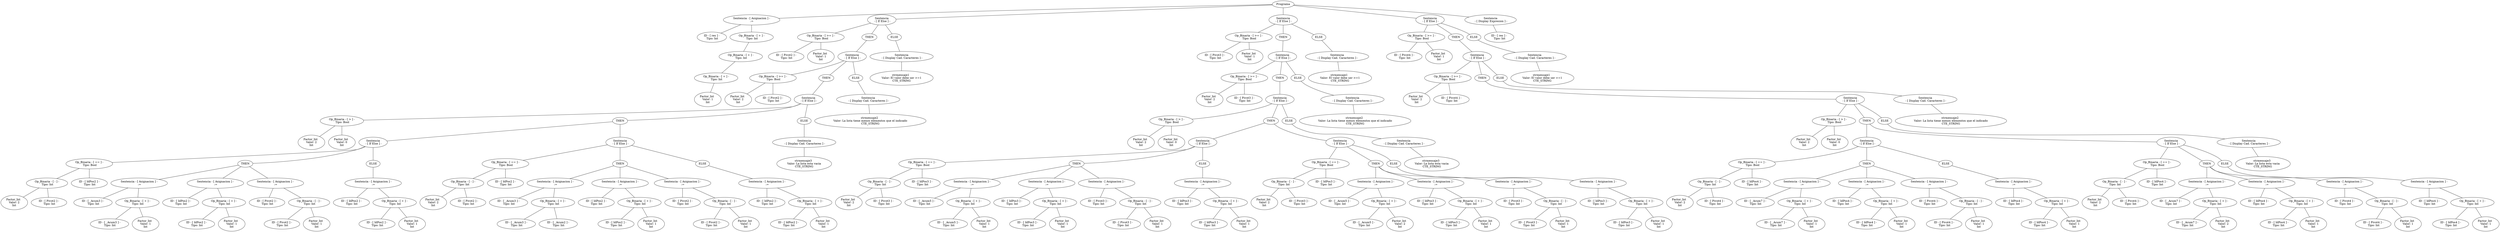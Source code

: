 graph G {nodo_programa[label="Programa"]
nodo_1425660606[label="Sentencia - [ Asignacion ] -
 :="]
nodo_programa--nodo_1425660606
nodo_1701315233[label=" ID - [ res ] - 
 Tipo: Int"]
nodo_1425660606--nodo_1701315233
nodo_745906135[label=" Op_Binaria - [ + ] - 
 Tipo: Int"]
nodo_1425660606--nodo_745906135
nodo_1106279507[label=" Op_Binaria - [ + ] - 
 Tipo: Int"]
nodo_745906135--nodo_1106279507
nodo_712697015[label=" Op_Binaria - [ + ] - 
 Tipo: Int"]
nodo_1106279507--nodo_712697015
nodo_1995167992[label="Sentencia
 - [ If Else ] -"]
nodo_programa--nodo_1995167992
nodo_485710157[label=" Op_Binaria - [ >= ] - 
 Tipo: Bool"]
nodo_1995167992--nodo_485710157
nodo_1202507358[label=" ID - [ Pivot2 ] - 
 Tipo: Int"]
nodo_485710157--nodo_1202507358
nodo_1660199168[label="Factor_Int  
 Valor: 1 
Int"]
nodo_485710157--nodo_1660199168
nodo_19951679921[label="THEN"]
nodo_1995167992--nodo_19951679921
nodo_1248889278[label="Sentencia
 - [ If Else ] -"]
nodo_19951679921--nodo_1248889278
nodo_1288669324[label=" Op_Binaria - [ >= ] - 
 Tipo: Bool"]
nodo_1248889278--nodo_1288669324
nodo_1840279925[label="Factor_Int  
 Valor: 2 
Int"]
nodo_1288669324--nodo_1840279925
nodo_705372514[label=" ID - [ Pivot2 ] - 
 Tipo: Int"]
nodo_1288669324--nodo_705372514
nodo_12488892781[label="THEN"]
nodo_1248889278--nodo_12488892781
nodo_1693999332[label="Sentencia
 - [ If Else ] -"]
nodo_12488892781--nodo_1693999332
nodo_1422073631[label=" Op_Binaria - [ > ] - 
 Tipo: Bool"]
nodo_1693999332--nodo_1422073631
nodo_974583595[label="Factor_Int  
 Valor: 2 
Int"]
nodo_1422073631--nodo_974583595
nodo_1231409466[label="Factor_Int  
 Valor: 0 
Int"]
nodo_1422073631--nodo_1231409466
nodo_16939993321[label="THEN"]
nodo_1693999332--nodo_16939993321
nodo_1857910706[label="Sentencia
 - [ If Else ] -"]
nodo_16939993321--nodo_1857910706
nodo_583710365[label=" Op_Binaria - [ == ] - 
 Tipo: Bool"]
nodo_1857910706--nodo_583710365
nodo_795386432[label=" Op_Binaria - [ - ] - 
 Tipo: Int"]
nodo_583710365--nodo_795386432
nodo_1214470806[label="Factor_Int  
 Valor: 2 
Int"]
nodo_795386432--nodo_1214470806
nodo_1298576591[label=" ID - [ Pivot2 ] - 
 Tipo: Int"]
nodo_795386432--nodo_1298576591
nodo_988781984[label=" ID - [ IdPos2 ] - 
 Tipo: Int"]
nodo_583710365--nodo_988781984
nodo_18579107061[label="THEN"]
nodo_1857910706--nodo_18579107061
nodo_1350521375[label="Sentencia - [ Asignacion ] -
 :="]
nodo_18579107061--nodo_1350521375
nodo_43648364[label=" ID - [ _Acum3 ] - 
 Tipo: Int"]
nodo_1350521375--nodo_43648364
nodo_2049050940[label=" Op_Binaria - [ + ] - 
 Tipo: Int"]
nodo_1350521375--nodo_2049050940
nodo_1021745477[label=" ID - [ _Acum3 ] - 
 Tipo: Int"]
nodo_2049050940--nodo_1021745477
nodo_1427288568[label="Factor_Int  
 Valor: 1 
Int"]
nodo_2049050940--nodo_1427288568
nodo_379833196[label="Sentencia - [ Asignacion ] -
 :="]
nodo_18579107061--nodo_379833196
nodo_1153441201[label=" ID - [ IdPos2 ] - 
 Tipo: Int"]
nodo_379833196--nodo_1153441201
nodo_784435196[label=" Op_Binaria - [ + ] - 
 Tipo: Int"]
nodo_379833196--nodo_784435196
nodo_644157392[label=" ID - [ IdPos2 ] - 
 Tipo: Int"]
nodo_784435196--nodo_644157392
nodo_781539547[label="Factor_Int  
 Valor: 1 
Int"]
nodo_784435196--nodo_781539547
nodo_1786570029[label="Sentencia - [ Asignacion ] -
 :="]
nodo_18579107061--nodo_1786570029
nodo_1210081785[label=" ID - [ Pivot2 ] - 
 Tipo: Int"]
nodo_1786570029--nodo_1210081785
nodo_1177943202[label=" Op_Binaria - [ - ] - 
 Tipo: Int"]
nodo_1786570029--nodo_1177943202
nodo_1122117439[label=" ID - [ Pivot2 ] - 
 Tipo: Int"]
nodo_1177943202--nodo_1122117439
nodo_1337649091[label="Factor_Int  
 Valor: 1 
Int"]
nodo_1177943202--nodo_1337649091
nodo_18579107062[label="ELSE"]
nodo_1857910706--nodo_18579107062
nodo_81688676[label="Sentencia - [ Asignacion ] -
 :="]
nodo_18579107062--nodo_81688676
nodo_1843877041[label=" ID - [ IdPos2 ] - 
 Tipo: Int"]
nodo_81688676--nodo_1843877041
nodo_1055874541[label=" Op_Binaria - [ + ] - 
 Tipo: Int"]
nodo_81688676--nodo_1055874541
nodo_645083404[label=" ID - [ IdPos2 ] - 
 Tipo: Int"]
nodo_1055874541--nodo_645083404
nodo_1360617726[label="Factor_Int  
 Valor: 1 
Int"]
nodo_1055874541--nodo_1360617726
nodo_101508272[label="Sentencia
 - [ If Else ] -"]
nodo_16939993321--nodo_101508272
nodo_1120453033[label=" Op_Binaria - [ == ] - 
 Tipo: Bool"]
nodo_101508272--nodo_1120453033
nodo_2097963949[label=" Op_Binaria - [ - ] - 
 Tipo: Int"]
nodo_1120453033--nodo_2097963949
nodo_1728635490[label="Factor_Int  
 Valor: 2 
Int"]
nodo_2097963949--nodo_1728635490
nodo_113288023[label=" ID - [ Pivot2 ] - 
 Tipo: Int"]
nodo_2097963949--nodo_113288023
nodo_33685423[label=" ID - [ IdPos2 ] - 
 Tipo: Int"]
nodo_1120453033--nodo_33685423
nodo_1015082721[label="THEN"]
nodo_101508272--nodo_1015082721
nodo_470742345[label="Sentencia - [ Asignacion ] -
 :="]
nodo_1015082721--nodo_470742345
nodo_1010110296[label=" ID - [ _Acum3 ] - 
 Tipo: Int"]
nodo_470742345--nodo_1010110296
nodo_1064098194[label=" Op_Binaria - [ + ] - 
 Tipo: Int"]
nodo_470742345--nodo_1064098194
nodo_840803671[label=" ID - [ _Acum3 ] - 
 Tipo: Int"]
nodo_1064098194--nodo_840803671
nodo_1498589920[label=" ID - [ _Acum2 ] - 
 Tipo: Int"]
nodo_1064098194--nodo_1498589920
nodo_1292443997[label="Sentencia - [ Asignacion ] -
 :="]
nodo_1015082721--nodo_1292443997
nodo_351322407[label=" ID - [ IdPos2 ] - 
 Tipo: Int"]
nodo_1292443997--nodo_351322407
nodo_1268312563[label=" Op_Binaria - [ + ] - 
 Tipo: Int"]
nodo_1292443997--nodo_1268312563
nodo_122769354[label=" ID - [ IdPos2 ] - 
 Tipo: Int"]
nodo_1268312563--nodo_122769354
nodo_56006068[label="Factor_Int  
 Valor: 1 
Int"]
nodo_1268312563--nodo_56006068
nodo_289244416[label="Sentencia - [ Asignacion ] -
 :="]
nodo_1015082721--nodo_289244416
nodo_493232549[label=" ID - [ Pivot2 ] - 
 Tipo: Int"]
nodo_289244416--nodo_493232549
nodo_272892636[label=" Op_Binaria - [ - ] - 
 Tipo: Int"]
nodo_289244416--nodo_272892636
nodo_663281237[label=" ID - [ Pivot2 ] - 
 Tipo: Int"]
nodo_272892636--nodo_663281237
nodo_1516263969[label="Factor_Int  
 Valor: 1 
Int"]
nodo_272892636--nodo_1516263969
nodo_1015082722[label="ELSE"]
nodo_101508272--nodo_1015082722
nodo_1990669249[label="Sentencia - [ Asignacion ] -
 :="]
nodo_1015082722--nodo_1990669249
nodo_1178967339[label=" ID - [ IdPos2 ] - 
 Tipo: Int"]
nodo_1990669249--nodo_1178967339
nodo_668899776[label=" Op_Binaria - [ + ] - 
 Tipo: Int"]
nodo_1990669249--nodo_668899776
nodo_2134339144[label=" ID - [ IdPos2 ] - 
 Tipo: Int"]
nodo_668899776--nodo_2134339144
nodo_817984340[label="Factor_Int  
 Valor: 1 
Int"]
nodo_668899776--nodo_817984340
nodo_16939993322[label="ELSE"]
nodo_1693999332--nodo_16939993322
nodo_1510415522[label="Sentencia
 - [ Display Cad. Caracteres ] -"]
nodo_16939993322--nodo_1510415522
nodo_155492027[label="strmensaje3  
 Valor: La lista esta vacia 
CTE_STRING"]
nodo_1510415522--nodo_155492027
nodo_12488892782[label="ELSE"]
nodo_1248889278--nodo_12488892782
nodo_1296430325[label="Sentencia
 - [ Display Cad. Caracteres ] -"]
nodo_12488892782--nodo_1296430325
nodo_1982166490[label="strmensaje2  
 Valor: La lista tiene menos elementos que el indicado 
CTE_STRING"]
nodo_1296430325--nodo_1982166490
nodo_19951679922[label="ELSE"]
nodo_1995167992--nodo_19951679922
nodo_346396080[label="Sentencia
 - [ Display Cad. Caracteres ] -"]
nodo_19951679922--nodo_346396080
nodo_960061657[label="strmensaje1  
 Valor: El valor debe ser >=1 
CTE_STRING"]
nodo_346396080--nodo_960061657
nodo_609679677[label="Factor_Int  
 Valor: 1 
Int"]
nodo_712697015--nodo_609679677
nodo_1538906455[label="Sentencia
 - [ If Else ] -"]
nodo_programa--nodo_1538906455
nodo_108002399[label=" Op_Binaria - [ >= ] - 
 Tipo: Bool"]
nodo_1538906455--nodo_108002399
nodo_1046470967[label=" ID - [ Pivot3 ] - 
 Tipo: Int"]
nodo_108002399--nodo_1046470967
nodo_1284665741[label="Factor_Int  
 Valor: 1 
Int"]
nodo_108002399--nodo_1284665741
nodo_15389064551[label="THEN"]
nodo_1538906455--nodo_15389064551
nodo_1500805673[label="Sentencia
 - [ If Else ] -"]
nodo_15389064551--nodo_1500805673
nodo_545323100[label=" Op_Binaria - [ >= ] - 
 Tipo: Bool"]
nodo_1500805673--nodo_545323100
nodo_1628959522[label="Factor_Int  
 Valor: 2 
Int"]
nodo_545323100--nodo_1628959522
nodo_1045883028[label=" ID - [ Pivot3 ] - 
 Tipo: Int"]
nodo_545323100--nodo_1045883028
nodo_15008056731[label="THEN"]
nodo_1500805673--nodo_15008056731
nodo_1141467205[label="Sentencia
 - [ If Else ] -"]
nodo_15008056731--nodo_1141467205
nodo_1668037248[label=" Op_Binaria - [ > ] - 
 Tipo: Bool"]
nodo_1141467205--nodo_1668037248
nodo_1035754284[label="Factor_Int  
 Valor: 2 
Int"]
nodo_1668037248--nodo_1035754284
nodo_883361351[label="Factor_Int  
 Valor: 0 
Int"]
nodo_1668037248--nodo_883361351
nodo_11414672051[label="THEN"]
nodo_1141467205--nodo_11414672051
nodo_1004735446[label="Sentencia
 - [ If Else ] -"]
nodo_11414672051--nodo_1004735446
nodo_962170384[label=" Op_Binaria - [ == ] - 
 Tipo: Bool"]
nodo_1004735446--nodo_962170384
nodo_1726207788[label=" Op_Binaria - [ - ] - 
 Tipo: Int"]
nodo_962170384--nodo_1726207788
nodo_1786405001[label="Factor_Int  
 Valor: 2 
Int"]
nodo_1726207788--nodo_1786405001
nodo_1239710635[label=" ID - [ Pivot3 ] - 
 Tipo: Int"]
nodo_1726207788--nodo_1239710635
nodo_1010320777[label=" ID - [ IdPos3 ] - 
 Tipo: Int"]
nodo_962170384--nodo_1010320777
nodo_10047354461[label="THEN"]
nodo_1004735446--nodo_10047354461
nodo_1150988181[label="Sentencia - [ Asignacion ] -
 :="]
nodo_10047354461--nodo_1150988181
nodo_2111693223[label=" ID - [ _Acum5 ] - 
 Tipo: Int"]
nodo_1150988181--nodo_2111693223
nodo_386851988[label=" Op_Binaria - [ + ] - 
 Tipo: Int"]
nodo_1150988181--nodo_386851988
nodo_1776615409[label=" ID - [ _Acum5 ] - 
 Tipo: Int"]
nodo_386851988--nodo_1776615409
nodo_1146591695[label="Factor_Int  
 Valor: 1 
Int"]
nodo_386851988--nodo_1146591695
nodo_2014511967[label="Sentencia - [ Asignacion ] -
 :="]
nodo_10047354461--nodo_2014511967
nodo_1792087331[label=" ID - [ IdPos3 ] - 
 Tipo: Int"]
nodo_2014511967--nodo_1792087331
nodo_177956521[label=" Op_Binaria - [ + ] - 
 Tipo: Int"]
nodo_2014511967--nodo_177956521
nodo_1145969532[label=" ID - [ IdPos3 ] - 
 Tipo: Int"]
nodo_177956521--nodo_1145969532
nodo_606593361[label="Factor_Int  
 Valor: 1 
Int"]
nodo_177956521--nodo_606593361
nodo_1178439931[label="Sentencia - [ Asignacion ] -
 :="]
nodo_10047354461--nodo_1178439931
nodo_398596283[label=" ID - [ Pivot3 ] - 
 Tipo: Int"]
nodo_1178439931--nodo_398596283
nodo_593720516[label=" Op_Binaria - [ - ] - 
 Tipo: Int"]
nodo_1178439931--nodo_593720516
nodo_945108112[label=" ID - [ Pivot3 ] - 
 Tipo: Int"]
nodo_593720516--nodo_945108112
nodo_306561321[label="Factor_Int  
 Valor: 1 
Int"]
nodo_593720516--nodo_306561321
nodo_10047354462[label="ELSE"]
nodo_1004735446--nodo_10047354462
nodo_356848666[label="Sentencia - [ Asignacion ] -
 :="]
nodo_10047354462--nodo_356848666
nodo_767072034[label=" ID - [ IdPos3 ] - 
 Tipo: Int"]
nodo_356848666--nodo_767072034
nodo_1020839857[label=" Op_Binaria - [ + ] - 
 Tipo: Int"]
nodo_356848666--nodo_1020839857
nodo_2622858[label=" ID - [ IdPos3 ] - 
 Tipo: Int"]
nodo_1020839857--nodo_2622858
nodo_1030763601[label="Factor_Int  
 Valor: 1 
Int"]
nodo_1020839857--nodo_1030763601
nodo_1410905434[label="Sentencia
 - [ If Else ] -"]
nodo_11414672051--nodo_1410905434
nodo_772216103[label=" Op_Binaria - [ == ] - 
 Tipo: Bool"]
nodo_1410905434--nodo_772216103
nodo_1858294072[label=" Op_Binaria - [ - ] - 
 Tipo: Int"]
nodo_772216103--nodo_1858294072
nodo_1387082253[label="Factor_Int  
 Valor: 2 
Int"]
nodo_1858294072--nodo_1387082253
nodo_1133444967[label=" ID - [ Pivot3 ] - 
 Tipo: Int"]
nodo_1858294072--nodo_1133444967
nodo_1438020636[label=" ID - [ IdPos3 ] - 
 Tipo: Int"]
nodo_772216103--nodo_1438020636
nodo_14109054341[label="THEN"]
nodo_1410905434--nodo_14109054341
nodo_562607363[label="Sentencia - [ Asignacion ] -
 :="]
nodo_14109054341--nodo_562607363
nodo_437175909[label=" ID - [ _Acum5 ] - 
 Tipo: Int"]
nodo_562607363--nodo_437175909
nodo_776959876[label=" Op_Binaria - [ + ] - 
 Tipo: Int"]
nodo_562607363--nodo_776959876
nodo_1212149957[label=" ID - [ _Acum5 ] - 
 Tipo: Int"]
nodo_776959876--nodo_1212149957
nodo_1948780529[label="Factor_Int  
 Valor: 2 
Int"]
nodo_776959876--nodo_1948780529
nodo_754676844[label="Sentencia - [ Asignacion ] -
 :="]
nodo_14109054341--nodo_754676844
nodo_1084928632[label=" ID - [ IdPos3 ] - 
 Tipo: Int"]
nodo_754676844--nodo_1084928632
nodo_353111742[label=" Op_Binaria - [ + ] - 
 Tipo: Int"]
nodo_754676844--nodo_353111742
nodo_570588418[label=" ID - [ IdPos3 ] - 
 Tipo: Int"]
nodo_353111742--nodo_570588418
nodo_1429026106[label="Factor_Int  
 Valor: 1 
Int"]
nodo_353111742--nodo_1429026106
nodo_1082225813[label="Sentencia - [ Asignacion ] -
 :="]
nodo_14109054341--nodo_1082225813
nodo_890104773[label=" ID - [ Pivot3 ] - 
 Tipo: Int"]
nodo_1082225813--nodo_890104773
nodo_81160715[label=" Op_Binaria - [ - ] - 
 Tipo: Int"]
nodo_1082225813--nodo_81160715
nodo_946735950[label=" ID - [ Pivot3 ] - 
 Tipo: Int"]
nodo_81160715--nodo_946735950
nodo_1937831178[label="Factor_Int  
 Valor: 1 
Int"]
nodo_81160715--nodo_1937831178
nodo_14109054342[label="ELSE"]
nodo_1410905434--nodo_14109054342
nodo_696875900[label="Sentencia - [ Asignacion ] -
 :="]
nodo_14109054342--nodo_696875900
nodo_515431028[label=" ID - [ IdPos3 ] - 
 Tipo: Int"]
nodo_696875900--nodo_515431028
nodo_1455724182[label=" Op_Binaria - [ + ] - 
 Tipo: Int"]
nodo_696875900--nodo_1455724182
nodo_572002785[label=" ID - [ IdPos3 ] - 
 Tipo: Int"]
nodo_1455724182--nodo_572002785
nodo_1084804165[label="Factor_Int  
 Valor: 1 
Int"]
nodo_1455724182--nodo_1084804165
nodo_11414672052[label="ELSE"]
nodo_1141467205--nodo_11414672052
nodo_404477278[label="Sentencia
 - [ Display Cad. Caracteres ] -"]
nodo_11414672052--nodo_404477278
nodo_1780060397[label="strmensaje3  
 Valor: La lista esta vacia 
CTE_STRING"]
nodo_404477278--nodo_1780060397
nodo_15008056732[label="ELSE"]
nodo_1500805673--nodo_15008056732
nodo_149685078[label="Sentencia
 - [ Display Cad. Caracteres ] -"]
nodo_15008056732--nodo_149685078
nodo_236993770[label="strmensaje2  
 Valor: La lista tiene menos elementos que el indicado 
CTE_STRING"]
nodo_149685078--nodo_236993770
nodo_15389064552[label="ELSE"]
nodo_1538906455--nodo_15389064552
nodo_1222097237[label="Sentencia
 - [ Display Cad. Caracteres ] -"]
nodo_15389064552--nodo_1222097237
nodo_1852819034[label="strmensaje1  
 Valor: El valor debe ser >=1 
CTE_STRING"]
nodo_1222097237--nodo_1852819034
nodo_108109426[label="Sentencia
 - [ If Else ] -"]
nodo_programa--nodo_108109426
nodo_154744122[label=" Op_Binaria - [ >= ] - 
 Tipo: Bool"]
nodo_108109426--nodo_154744122
nodo_2085693529[label=" ID - [ Pivot4 ] - 
 Tipo: Int"]
nodo_154744122--nodo_2085693529
nodo_1822194847[label="Factor_Int  
 Valor: 1 
Int"]
nodo_154744122--nodo_1822194847
nodo_1081094261[label="THEN"]
nodo_108109426--nodo_1081094261
nodo_1721040240[label="Sentencia
 - [ If Else ] -"]
nodo_1081094261--nodo_1721040240
nodo_642028669[label=" Op_Binaria - [ >= ] - 
 Tipo: Bool"]
nodo_1721040240--nodo_642028669
nodo_1394766604[label="Factor_Int  
 Valor: 2 
Int"]
nodo_642028669--nodo_1394766604
nodo_1557501299[label=" ID - [ Pivot4 ] - 
 Tipo: Int"]
nodo_642028669--nodo_1557501299
nodo_17210402401[label="THEN"]
nodo_1721040240--nodo_17210402401
nodo_501980388[label="Sentencia
 - [ If Else ] -"]
nodo_17210402401--nodo_501980388
nodo_529400920[label=" Op_Binaria - [ > ] - 
 Tipo: Bool"]
nodo_501980388--nodo_529400920
nodo_1609875126[label="Factor_Int  
 Valor: 2 
Int"]
nodo_529400920--nodo_1609875126
nodo_796575286[label="Factor_Int  
 Valor: 0 
Int"]
nodo_529400920--nodo_796575286
nodo_5019803881[label="THEN"]
nodo_501980388--nodo_5019803881
nodo_1849123713[label="Sentencia
 - [ If Else ] -"]
nodo_5019803881--nodo_1849123713
nodo_24385243[label=" Op_Binaria - [ == ] - 
 Tipo: Bool"]
nodo_1849123713--nodo_24385243
nodo_2072975693[label=" Op_Binaria - [ - ] - 
 Tipo: Int"]
nodo_24385243--nodo_2072975693
nodo_45955964[label="Factor_Int  
 Valor: 2 
Int"]
nodo_2072975693--nodo_45955964
nodo_1472424897[label=" ID - [ Pivot4 ] - 
 Tipo: Int"]
nodo_2072975693--nodo_1472424897
nodo_1990229292[label=" ID - [ IdPos4 ] - 
 Tipo: Int"]
nodo_24385243--nodo_1990229292
nodo_18491237131[label="THEN"]
nodo_1849123713--nodo_18491237131
nodo_1969637316[label="Sentencia - [ Asignacion ] -
 :="]
nodo_18491237131--nodo_1969637316
nodo_510387407[label=" ID - [ _Acum7 ] - 
 Tipo: Int"]
nodo_1969637316--nodo_510387407
nodo_1379535264[label=" Op_Binaria - [ + ] - 
 Tipo: Int"]
nodo_1969637316--nodo_1379535264
nodo_654727126[label=" ID - [ _Acum7 ] - 
 Tipo: Int"]
nodo_1379535264--nodo_654727126
nodo_509176198[label="Factor_Int  
 Valor: 1 
Int"]
nodo_1379535264--nodo_509176198
nodo_1620667541[label="Sentencia - [ Asignacion ] -
 :="]
nodo_18491237131--nodo_1620667541
nodo_555065813[label=" ID - [ IdPos4 ] - 
 Tipo: Int"]
nodo_1620667541--nodo_555065813
nodo_601938782[label=" Op_Binaria - [ + ] - 
 Tipo: Int"]
nodo_1620667541--nodo_601938782
nodo_911052819[label=" ID - [ IdPos4 ] - 
 Tipo: Int"]
nodo_601938782--nodo_911052819
nodo_496746379[label="Factor_Int  
 Valor: 1 
Int"]
nodo_601938782--nodo_496746379
nodo_286047972[label="Sentencia - [ Asignacion ] -
 :="]
nodo_18491237131--nodo_286047972
nodo_882093488[label=" ID - [ Pivot4 ] - 
 Tipo: Int"]
nodo_286047972--nodo_882093488
nodo_1854176825[label=" Op_Binaria - [ - ] - 
 Tipo: Int"]
nodo_286047972--nodo_1854176825
nodo_782496645[label=" ID - [ Pivot4 ] - 
 Tipo: Int"]
nodo_1854176825--nodo_782496645
nodo_1512870699[label="Factor_Int  
 Valor: 1 
Int"]
nodo_1854176825--nodo_1512870699
nodo_18491237132[label="ELSE"]
nodo_1849123713--nodo_18491237132
nodo_1945848819[label="Sentencia - [ Asignacion ] -
 :="]
nodo_18491237132--nodo_1945848819
nodo_1053001219[label=" ID - [ IdPos4 ] - 
 Tipo: Int"]
nodo_1945848819--nodo_1053001219
nodo_265119109[label=" Op_Binaria - [ + ] - 
 Tipo: Int"]
nodo_1945848819--nodo_265119109
nodo_826677916[label=" ID - [ IdPos4 ] - 
 Tipo: Int"]
nodo_265119109--nodo_826677916
nodo_407595924[label="Factor_Int  
 Valor: 1 
Int"]
nodo_265119109--nodo_407595924
nodo_983176448[label="Sentencia
 - [ If Else ] -"]
nodo_5019803881--nodo_983176448
nodo_1579134619[label=" Op_Binaria - [ == ] - 
 Tipo: Bool"]
nodo_983176448--nodo_1579134619
nodo_1603067198[label=" Op_Binaria - [ - ] - 
 Tipo: Int"]
nodo_1579134619--nodo_1603067198
nodo_475536016[label="Factor_Int  
 Valor: 2 
Int"]
nodo_1603067198--nodo_475536016
nodo_1979727374[label=" ID - [ Pivot4 ] - 
 Tipo: Int"]
nodo_1603067198--nodo_1979727374
nodo_1430793507[label=" ID - [ IdPos4 ] - 
 Tipo: Int"]
nodo_1579134619--nodo_1430793507
nodo_9831764481[label="THEN"]
nodo_983176448--nodo_9831764481
nodo_1821667225[label="Sentencia - [ Asignacion ] -
 :="]
nodo_9831764481--nodo_1821667225
nodo_818177025[label=" ID - [ _Acum7 ] - 
 Tipo: Int"]
nodo_1821667225--nodo_818177025
nodo_1195629657[label=" Op_Binaria - [ + ] - 
 Tipo: Int"]
nodo_1821667225--nodo_1195629657
nodo_1400291495[label=" ID - [ _Acum7 ] - 
 Tipo: Int"]
nodo_1195629657--nodo_1400291495
nodo_1731283769[label="Factor_Int  
 Valor: 2 
Int"]
nodo_1195629657--nodo_1731283769
nodo_483493367[label="Sentencia - [ Asignacion ] -
 :="]
nodo_9831764481--nodo_483493367
nodo_254152192[label=" ID - [ IdPos4 ] - 
 Tipo: Int"]
nodo_483493367--nodo_254152192
nodo_1457437353[label=" Op_Binaria - [ + ] - 
 Tipo: Int"]
nodo_483493367--nodo_1457437353
nodo_860371757[label=" ID - [ IdPos4 ] - 
 Tipo: Int"]
nodo_1457437353--nodo_860371757
nodo_589753998[label="Factor_Int  
 Valor: 1 
Int"]
nodo_1457437353--nodo_589753998
nodo_474985188[label="Sentencia - [ Asignacion ] -
 :="]
nodo_9831764481--nodo_474985188
nodo_1072121910[label=" ID - [ Pivot4 ] - 
 Tipo: Int"]
nodo_474985188--nodo_1072121910
nodo_1300536756[label=" Op_Binaria - [ - ] - 
 Tipo: Int"]
nodo_474985188--nodo_1300536756
nodo_1505908756[label=" ID - [ Pivot4 ] - 
 Tipo: Int"]
nodo_1300536756--nodo_1505908756
nodo_947591514[label="Factor_Int  
 Valor: 1 
Int"]
nodo_1300536756--nodo_947591514
nodo_9831764482[label="ELSE"]
nodo_983176448--nodo_9831764482
nodo_1029193883[label="Sentencia - [ Asignacion ] -
 :="]
nodo_9831764482--nodo_1029193883
nodo_1415054265[label=" ID - [ IdPos4 ] - 
 Tipo: Int"]
nodo_1029193883--nodo_1415054265
nodo_521266142[label=" Op_Binaria - [ + ] - 
 Tipo: Int"]
nodo_1029193883--nodo_521266142
nodo_2134935727[label=" ID - [ IdPos4 ] - 
 Tipo: Int"]
nodo_521266142--nodo_2134935727
nodo_6505284[label="Factor_Int  
 Valor: 1 
Int"]
nodo_521266142--nodo_6505284
nodo_5019803882[label="ELSE"]
nodo_501980388--nodo_5019803882
nodo_338873658[label="Sentencia
 - [ Display Cad. Caracteres ] -"]
nodo_5019803882--nodo_338873658
nodo_70112113[label="strmensaje3  
 Valor: La lista esta vacia 
CTE_STRING"]
nodo_338873658--nodo_70112113
nodo_17210402402[label="ELSE"]
nodo_1721040240--nodo_17210402402
nodo_2136155819[label="Sentencia
 - [ Display Cad. Caracteres ] -"]
nodo_17210402402--nodo_2136155819
nodo_1697657702[label="strmensaje2  
 Valor: La lista tiene menos elementos que el indicado 
CTE_STRING"]
nodo_2136155819--nodo_1697657702
nodo_1081094262[label="ELSE"]
nodo_108109426--nodo_1081094262
nodo_1743354343[label="Sentencia
 - [ Display Cad. Caracteres ] -"]
nodo_1081094262--nodo_1743354343
nodo_221612080[label="strmensaje1  
 Valor: El valor debe ser >=1 
CTE_STRING"]
nodo_1743354343--nodo_221612080
nodo_51859652[label="Sentencia
 - [ Display Expresion ] -"]
nodo_programa--nodo_51859652
nodo_1095504601[label=" ID - [ res ] - 
 Tipo: Int"]
nodo_51859652--nodo_1095504601
}
